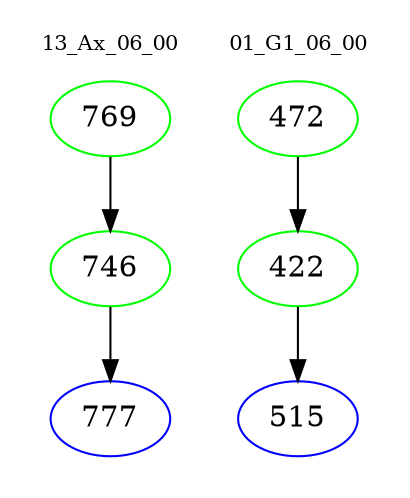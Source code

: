 digraph{
subgraph cluster_0 {
color = white
label = "13_Ax_06_00";
fontsize=10;
T0_769 [label="769", color="green"]
T0_769 -> T0_746 [color="black"]
T0_746 [label="746", color="green"]
T0_746 -> T0_777 [color="black"]
T0_777 [label="777", color="blue"]
}
subgraph cluster_1 {
color = white
label = "01_G1_06_00";
fontsize=10;
T1_472 [label="472", color="green"]
T1_472 -> T1_422 [color="black"]
T1_422 [label="422", color="green"]
T1_422 -> T1_515 [color="black"]
T1_515 [label="515", color="blue"]
}
}
